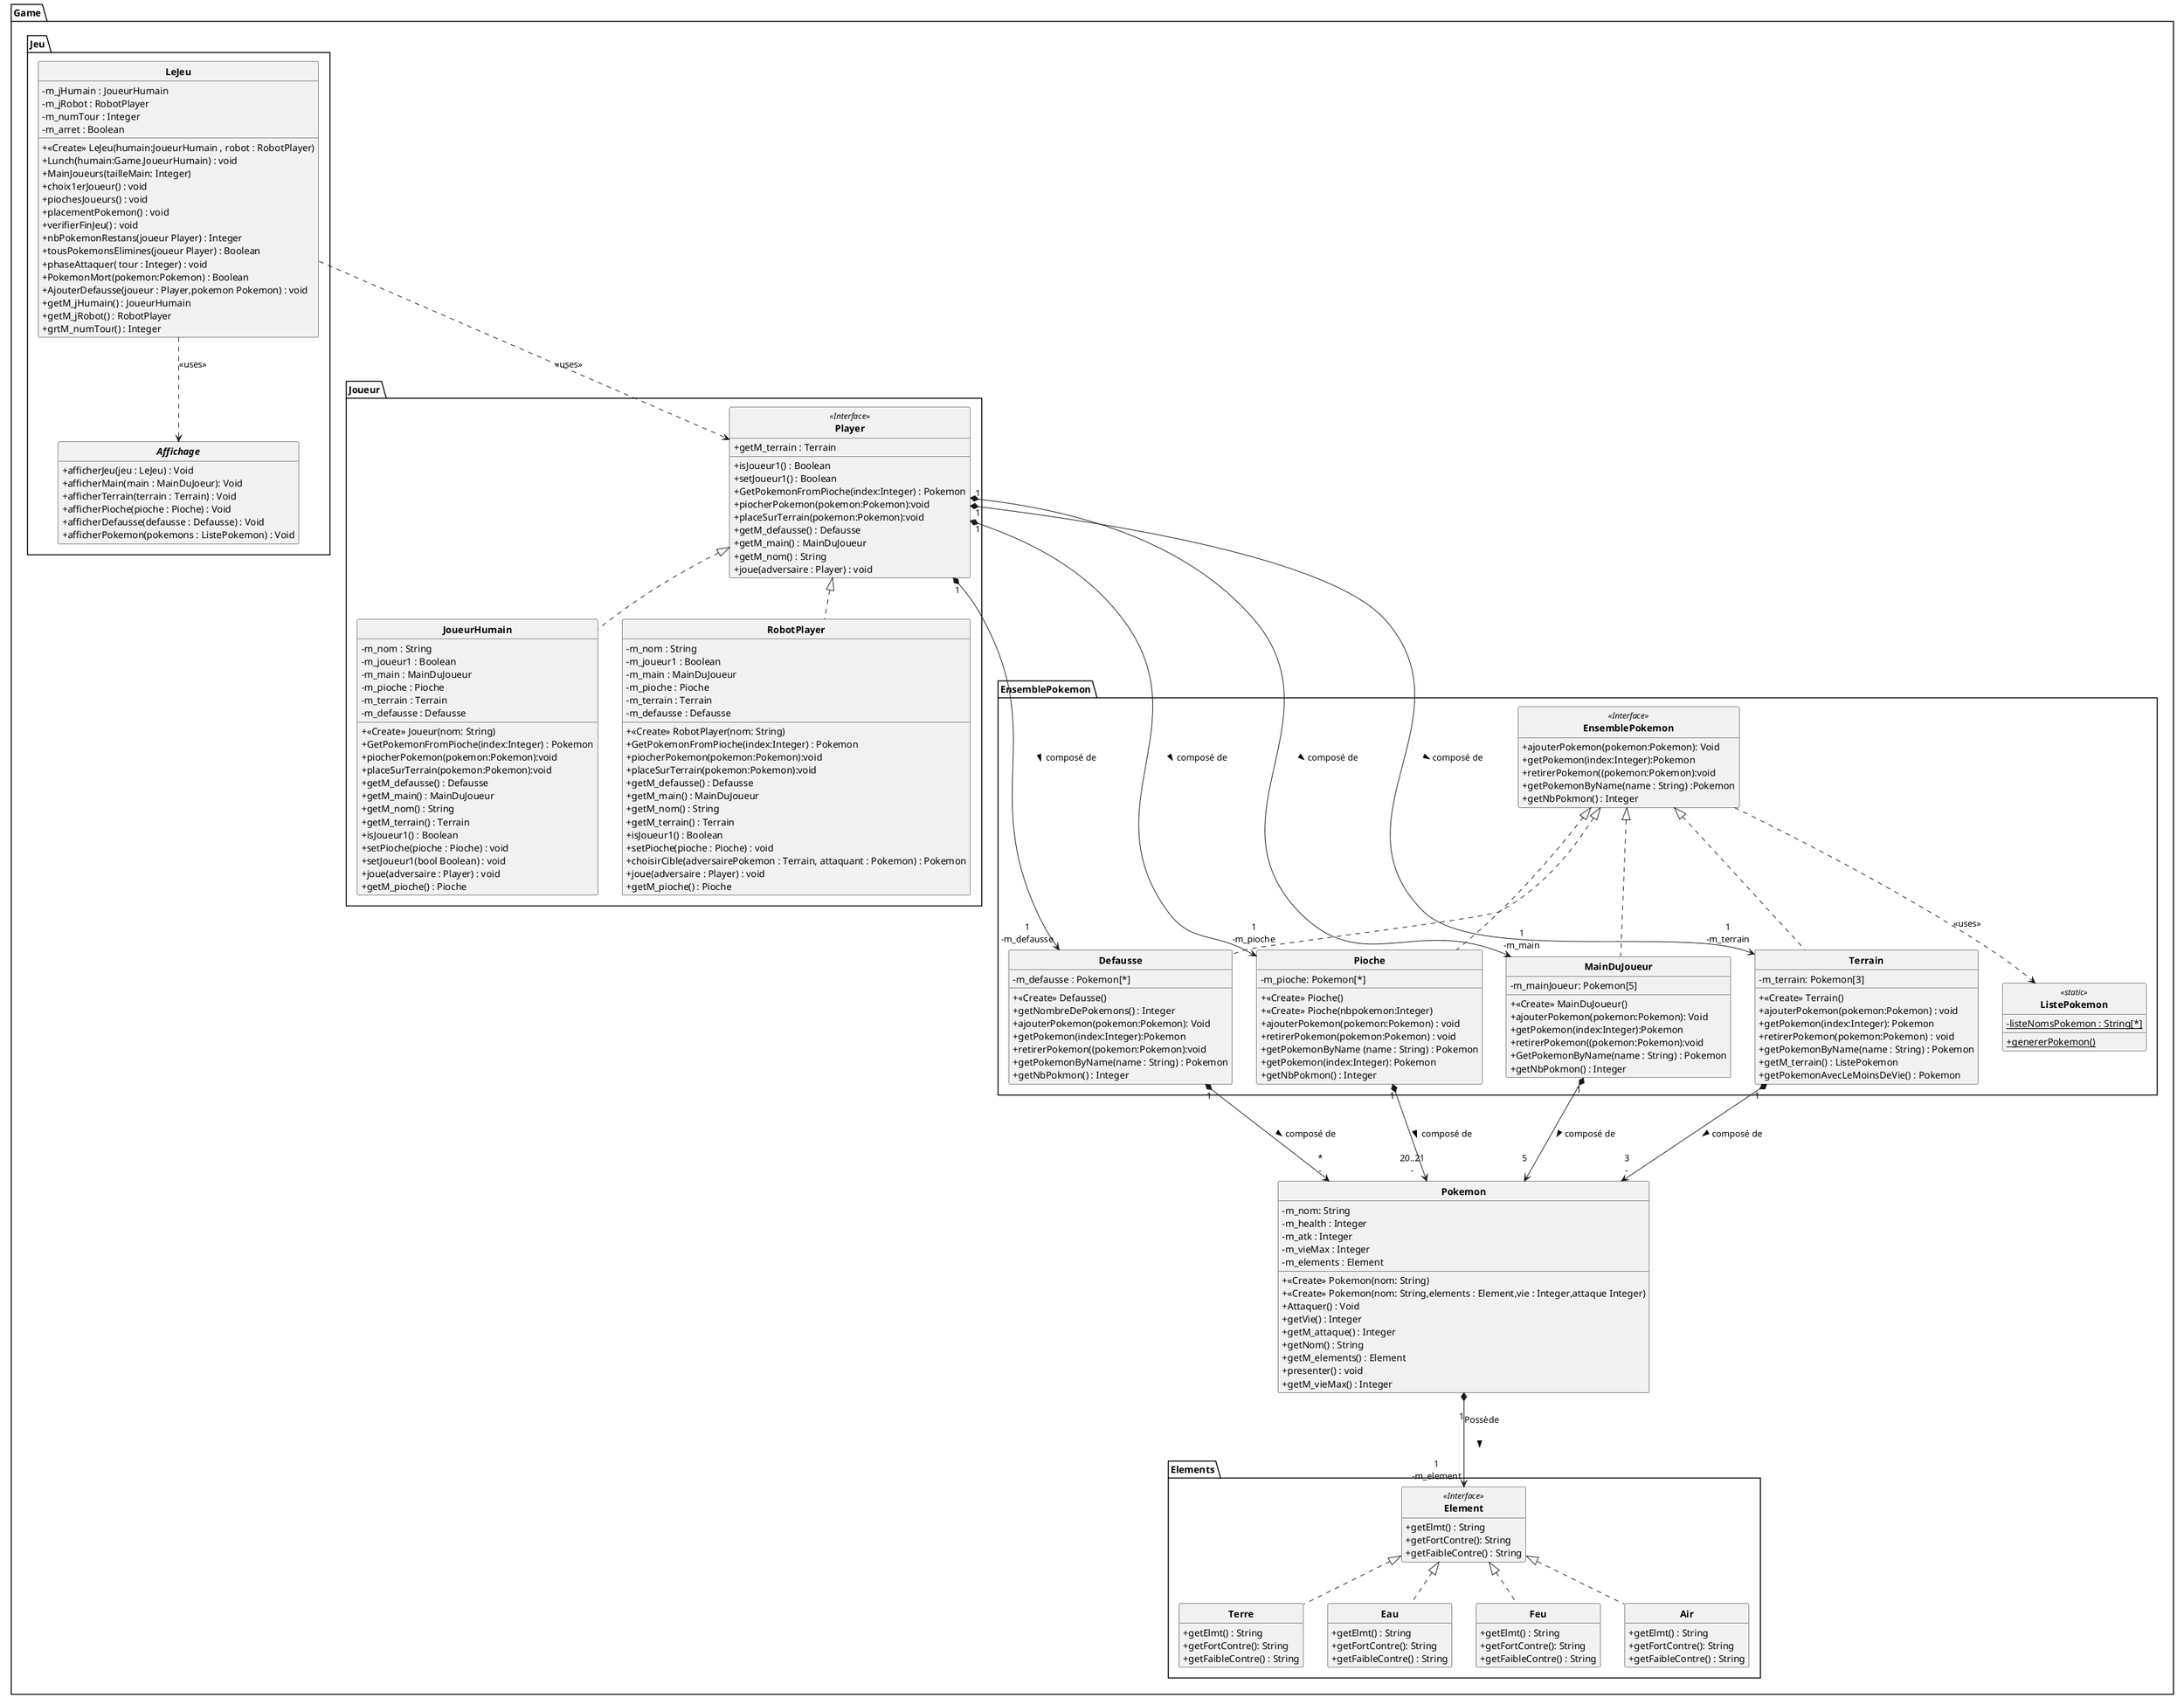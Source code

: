 @startuml
'https://plantuml.com/class-diagram
skinparam classAttributeIconSize 0
skinparam classFontStyle Bold
skinparam style strictuml
hide empty members


package Game
{
    package Elements
    {

        class Element <<Interface>>
            {
                + getElmt() : String
                + getFortContre(): String
                + getFaibleContre() : String
            }

        class Terre implements Element
            {
                + getElmt() : String
                + getFortContre(): String
                + getFaibleContre() : String
            }

        class Eau implements Element
            {
                + getElmt() : String
                + getFortContre(): String
                + getFaibleContre() : String
            }

        class Feu implements Element
            {
                + getElmt() : String
                + getFortContre(): String
                + getFaibleContre() : String
            }

        class Air implements Element
            {
                + getElmt() : String
                + getFortContre(): String
                + getFaibleContre() : String
            }
    }

    package EnsemblePokemon
    {
        class EnsemblePokemon <<Interface>>
                        {
                            + ajouterPokemon(pokemon:Pokemon): Void
                            + getPokemon(index:Integer):Pokemon
                            + retirerPokemon((pokemon:Pokemon):void
                            +getPokemonByName(name : String) :Pokemon
                            +getNbPokmon() : Integer
                        }
        class  ListePokemon <<static>>
        {
            - {static} listeNomsPokemon : String[*]
            + {static} genererPokemon()

        }
        class Defausse implements EnsemblePokemon
            {
                - m_defausse : Pokemon[*]
                + <<Create>> Defausse()
                +getNombreDePokemons() : Integer
                + ajouterPokemon(pokemon:Pokemon): Void
                + getPokemon(index:Integer):Pokemon
                + retirerPokemon((pokemon:Pokemon):void
                +getPokemonByName(name : String) : Pokemon
                +getNbPokmon() : Integer
            }

        class MainDuJoueur implements EnsemblePokemon
            {
                - m_mainJoueur: Pokemon[5]
                + <<Create>> MainDuJoueur()
                + ajouterPokemon(pokemon:Pokemon): Void
                + getPokemon(index:Integer):Pokemon
                + retirerPokemon((pokemon:Pokemon):void
                +GetPokemonByName(name : String) : Pokemon
                +getNbPokmon() : Integer
            }

        class Terrain implements EnsemblePokemon
            {
                - m_terrain: Pokemon[3]
                + <<Create>> Terrain()
                + ajouterPokemon(pokemon:Pokemon) : void
                + getPokemon(index:Integer): Pokemon
                + retirerPokemon(pokemon:Pokemon) : void
                + getPokemonByName(name : String) : Pokemon
                + getM_terrain() : ListePokemon
                + getPokemonAvecLeMoinsDeVie() : Pokemon
            }

        class Pioche implements EnsemblePokemon
            {
                - m_pioche: Pokemon[*]
                + <<Create>> Pioche()
                + <<Create>> Pioche(nbpokemon:Integer)
                + ajouterPokemon(pokemon:Pokemon) : void
                + retirerPokemon(pokemon:Pokemon) : void
                + getPokemonByName (name : String) : Pokemon
                + getPokemon(index:Integer): Pokemon
                + getNbPokmon() : Integer
            }
    }

    package Joueur
    {
        class Player <<Interface>>
                                {
                                    + isJoueur1() : Boolean
                                    + setJoueur1() : Boolean
                                    + GetPokemonFromPioche(index:Integer) : Pokemon
                                    + piocherPokemon(pokemon:Pokemon):void
                                    + placeSurTerrain(pokemon:Pokemon):void
                                    + getM_defausse() : Defausse
                                    + getM_main() : MainDuJoueur
                                    + getM_nom() : String
                                    + getM_terrain : Terrain
                                    + joue(adversaire : Player) : void
                                }
        class JoueurHumain implements Player
                    {
                        - m_nom : String
                        - m_joueur1 : Boolean
                        - m_main : MainDuJoueur
                        - m_pioche : Pioche
                        - m_terrain : Terrain
                        - m_defausse : Defausse
                        + <<Create>> Joueur(nom: String)
                        + GetPokemonFromPioche(index:Integer) : Pokemon
                        + piocherPokemon(pokemon:Pokemon):void
                        + placeSurTerrain(pokemon:Pokemon):void
                        + getM_defausse() : Defausse
                        + getM_main() : MainDuJoueur
                        + getM_nom() : String
                        + getM_terrain() : Terrain
                        + isJoueur1() : Boolean
                        + setPioche(pioche : Pioche) : void
                        + setJoueur1(bool Boolean) : void
                        + joue(adversaire : Player) : void
                        + getM_pioche() : Pioche
                    }
        class RobotPlayer implements Player
                            {
                               - m_nom : String
                                                       - m_joueur1 : Boolean
                                                       - m_main : MainDuJoueur
                                                       - m_pioche : Pioche
                                                       - m_terrain : Terrain
                                                       - m_defausse : Defausse
                                                       + <<Create>> RobotPlayer(nom: String)
                                                       + GetPokemonFromPioche(index:Integer) : Pokemon
                                                       + piocherPokemon(pokemon:Pokemon):void
                                                       + placeSurTerrain(pokemon:Pokemon):void
                                                       + getM_defausse() : Defausse
                                                       + getM_main() : MainDuJoueur
                                                       + getM_nom() : String
                                                       + getM_terrain() : Terrain
                                                       + isJoueur1() : Boolean
                                                       + setPioche(pioche : Pioche) : void
                                                       + choisirCible(adversairePokemon : Terrain, attaquant : Pokemon) : Pokemon
                                                       + joue(adversaire : Player) : void
                                                       + getM_pioche() : Pioche
                            }
    }

    class Pokemon
    {
        - m_nom: String
        - m_health : Integer
        - m_atk : Integer
        - m_vieMax : Integer
        - m_elements : Element
        + <<Create>> Pokemon(nom: String)
        + <<Create>> Pokemon(nom: String,elements : Element,vie : Integer,attaque Integer)
        + Attaquer() : Void
        + getVie() : Integer
        + getM_attaque() : Integer
        + getNom() : String
        + getM_elements() : Element
        + presenter() : void
        + getM_vieMax() : Integer
    }

    package Jeu
    {
        class LeJeu
        {
            - m_jHumain : JoueurHumain
            - m_jRobot : RobotPlayer
            - m_numTour : Integer
            - m_arret : Boolean
            + <<Create>> LeJeu(humain:JoueurHumain , robot : RobotPlayer)
            + Lunch(humain:Game.JoueurHumain) : void
            + MainJoueurs(tailleMain: Integer)
            + choix1erJoueur() : void
            + piochesJoueurs() : void
            + placementPokemon() : void
            + verifierFinJeu() : void
            + nbPokemonRestans(joueur Player) : Integer
            + tousPokemonsElimines(joueur Player) : Boolean
            + phaseAttaquer( tour : Integer) : void
            + PokemonMort(pokemon:Pokemon) : Boolean
            + AjouterDefausse(joueur : Player,pokemon Pokemon) : void
            + getM_jHumain() : JoueurHumain
            + getM_jRobot() : RobotPlayer
            + grtM_numTour() : Integer
        }
        abstract Affichage
        {
            + afficherJeu(jeu : LeJeu) : Void
            + afficherMain(main : MainDuJoeur): Void
            + afficherTerrain(terrain : Terrain) : Void
            + afficherPioche(pioche : Pioche) : Void
            + afficherDefausse(defausse : Defausse) : Void
            + afficherPokemon(pokemons : ListePokemon) : Void
        }
    }

}


Pioche "1" *---> "20..21\n-" Pokemon : composé de \t\t >
MainDuJoueur "1" *---> "5\n" Pokemon : composé de \t\t >
Terrain "1" *---> "3\n-" Pokemon : composé de \t\t >
Defausse "1" *---> "*\n-" Pokemon : composé de \t\t >

Player "1" *---> "1\n-m_terrain" Terrain : composé de \t\t >
Player "1" *---> "1\n-m_pioche" Pioche : composé de \t\t >
Player "1" *---> "1\n-m_main" MainDuJoueur : composé de \t\t >
Player "1" *---> "1\n-m_defausse" Defausse : composé de \t\t >
Pokemon "\n 1" *--> "1\n-m_element" Element : Possède\n\n >

Game.EnsemblePokemon.EnsemblePokemon ..> ListePokemon : <<uses>>
LeJeu ..> Player : <<uses>>
LeJeu ..> Affichage : <<uses>>



@enduml
